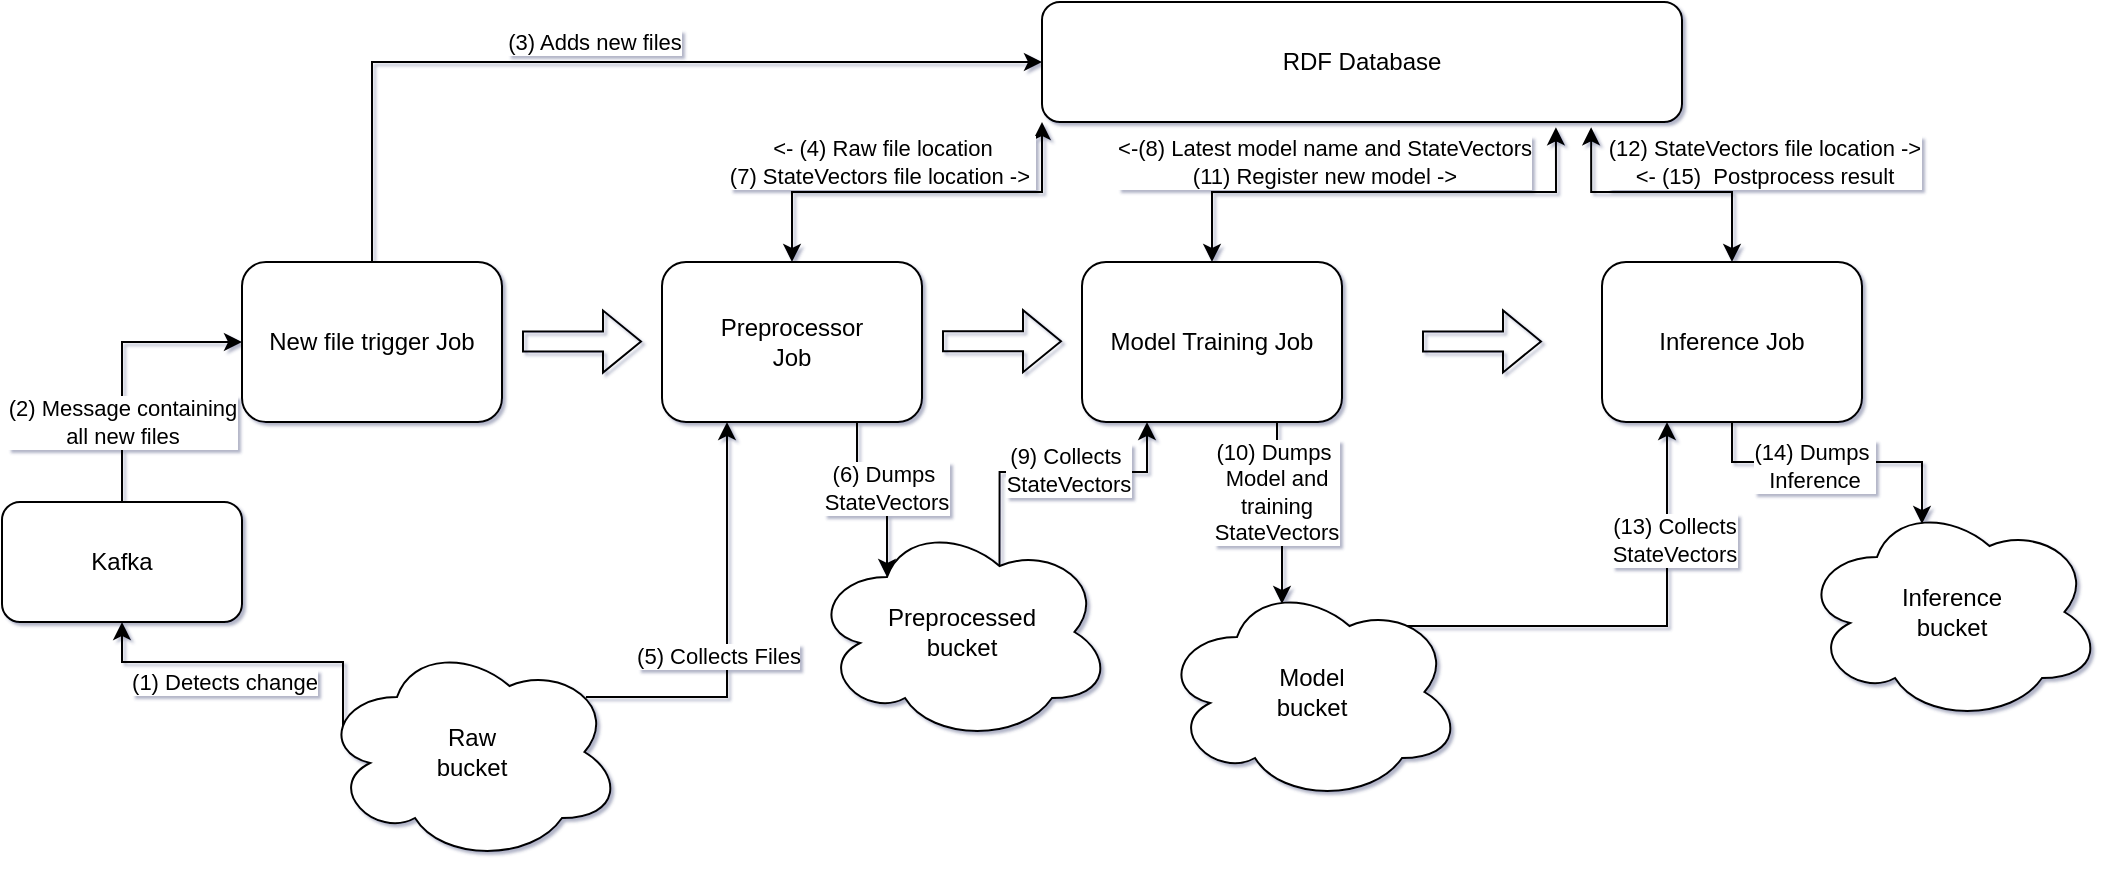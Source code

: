 <mxfile version="22.0.3" type="device">
  <diagram id="C5RBs43oDa-KdzZeNtuy" name="Page-1">
    <mxGraphModel dx="2433" dy="550" grid="1" gridSize="10" guides="1" tooltips="1" connect="1" arrows="1" fold="1" page="1" pageScale="1" pageWidth="827" pageHeight="1169" background="none" math="0" shadow="1">
      <root>
        <mxCell id="WIyWlLk6GJQsqaUBKTNV-0" />
        <mxCell id="WIyWlLk6GJQsqaUBKTNV-1" parent="WIyWlLk6GJQsqaUBKTNV-0" />
        <mxCell id="a-kOTvVB8mhFepZbzQ5s-10" style="edgeStyle=orthogonalEdgeStyle;rounded=0;orthogonalLoop=1;jettySize=auto;html=1;exitX=0.5;exitY=0;exitDx=0;exitDy=0;entryX=0;entryY=0.5;entryDx=0;entryDy=0;" parent="WIyWlLk6GJQsqaUBKTNV-1" source="a-kOTvVB8mhFepZbzQ5s-1" target="a-kOTvVB8mhFepZbzQ5s-9" edge="1">
          <mxGeometry relative="1" as="geometry" />
        </mxCell>
        <mxCell id="4jNg7d_MysZSZpwRhQK7-7" value="(3) Adds new files" style="edgeLabel;html=1;align=center;verticalAlign=middle;resizable=0;points=[];" parent="a-kOTvVB8mhFepZbzQ5s-10" vertex="1" connectable="0">
          <mxGeometry x="-0.091" y="-1" relative="1" as="geometry">
            <mxPoint x="13" y="-11" as="offset" />
          </mxGeometry>
        </mxCell>
        <mxCell id="a-kOTvVB8mhFepZbzQ5s-1" value="New file trigger Job" style="rounded=1;whiteSpace=wrap;html=1;" parent="WIyWlLk6GJQsqaUBKTNV-1" vertex="1">
          <mxGeometry x="-720" y="740" width="130" height="80" as="geometry" />
        </mxCell>
        <mxCell id="a-kOTvVB8mhFepZbzQ5s-3" style="edgeStyle=orthogonalEdgeStyle;rounded=0;orthogonalLoop=1;jettySize=auto;html=1;exitX=0.5;exitY=0;exitDx=0;exitDy=0;entryX=0;entryY=0.5;entryDx=0;entryDy=0;" parent="WIyWlLk6GJQsqaUBKTNV-1" source="a-kOTvVB8mhFepZbzQ5s-2" target="a-kOTvVB8mhFepZbzQ5s-1" edge="1">
          <mxGeometry relative="1" as="geometry" />
        </mxCell>
        <mxCell id="4jNg7d_MysZSZpwRhQK7-12" value="(2)&amp;nbsp;Message containing&lt;br&gt;all new files" style="edgeLabel;html=1;align=center;verticalAlign=middle;resizable=0;points=[];" parent="a-kOTvVB8mhFepZbzQ5s-3" vertex="1" connectable="0">
          <mxGeometry x="-0.003" y="6" relative="1" as="geometry">
            <mxPoint x="6" y="30" as="offset" />
          </mxGeometry>
        </mxCell>
        <mxCell id="a-kOTvVB8mhFepZbzQ5s-15" style="edgeStyle=orthogonalEdgeStyle;rounded=0;orthogonalLoop=1;jettySize=auto;html=1;exitX=0.5;exitY=1;exitDx=0;exitDy=0;entryX=0.07;entryY=0.4;entryDx=0;entryDy=0;entryPerimeter=0;startArrow=classic;startFill=1;endArrow=none;endFill=0;" parent="WIyWlLk6GJQsqaUBKTNV-1" source="a-kOTvVB8mhFepZbzQ5s-2" target="a-kOTvVB8mhFepZbzQ5s-5" edge="1">
          <mxGeometry relative="1" as="geometry">
            <Array as="points">
              <mxPoint x="-780" y="940" />
              <mxPoint x="-670" y="940" />
            </Array>
          </mxGeometry>
        </mxCell>
        <mxCell id="a-kOTvVB8mhFepZbzQ5s-16" value="(1) Detects change" style="edgeLabel;html=1;align=center;verticalAlign=middle;resizable=0;points=[];" parent="a-kOTvVB8mhFepZbzQ5s-15" vertex="1" connectable="0">
          <mxGeometry x="-0.096" relative="1" as="geometry">
            <mxPoint x="-4" y="10" as="offset" />
          </mxGeometry>
        </mxCell>
        <mxCell id="a-kOTvVB8mhFepZbzQ5s-2" value="Kafka" style="rounded=1;whiteSpace=wrap;html=1;" parent="WIyWlLk6GJQsqaUBKTNV-1" vertex="1">
          <mxGeometry x="-840" y="860" width="120" height="60" as="geometry" />
        </mxCell>
        <mxCell id="a-kOTvVB8mhFepZbzQ5s-39" style="edgeStyle=orthogonalEdgeStyle;rounded=0;orthogonalLoop=1;jettySize=auto;html=1;exitX=0.88;exitY=0.25;exitDx=0;exitDy=0;exitPerimeter=0;entryX=0.25;entryY=1;entryDx=0;entryDy=0;" parent="WIyWlLk6GJQsqaUBKTNV-1" source="a-kOTvVB8mhFepZbzQ5s-5" target="a-kOTvVB8mhFepZbzQ5s-37" edge="1">
          <mxGeometry relative="1" as="geometry" />
        </mxCell>
        <mxCell id="4jNg7d_MysZSZpwRhQK7-0" value="(5) Collects Files" style="edgeLabel;html=1;align=center;verticalAlign=middle;resizable=0;points=[];" parent="a-kOTvVB8mhFepZbzQ5s-39" vertex="1" connectable="0">
          <mxGeometry x="-0.261" y="-1" relative="1" as="geometry">
            <mxPoint x="-6" y="-14" as="offset" />
          </mxGeometry>
        </mxCell>
        <mxCell id="a-kOTvVB8mhFepZbzQ5s-5" value="Raw&lt;br&gt;bucket" style="ellipse;shape=cloud;whiteSpace=wrap;html=1;" parent="WIyWlLk6GJQsqaUBKTNV-1" vertex="1">
          <mxGeometry x="-680" y="930" width="150" height="110" as="geometry" />
        </mxCell>
        <mxCell id="a-kOTvVB8mhFepZbzQ5s-9" value="RDF Database" style="rounded=1;whiteSpace=wrap;html=1;" parent="WIyWlLk6GJQsqaUBKTNV-1" vertex="1">
          <mxGeometry x="-320" y="610" width="320" height="60" as="geometry" />
        </mxCell>
        <mxCell id="a-kOTvVB8mhFepZbzQ5s-21" style="edgeStyle=orthogonalEdgeStyle;rounded=0;orthogonalLoop=1;jettySize=auto;html=1;exitX=0.625;exitY=0.2;exitDx=0;exitDy=0;exitPerimeter=0;entryX=0.25;entryY=1;entryDx=0;entryDy=0;" parent="WIyWlLk6GJQsqaUBKTNV-1" source="a-kOTvVB8mhFepZbzQ5s-11" target="a-kOTvVB8mhFepZbzQ5s-18" edge="1">
          <mxGeometry relative="1" as="geometry" />
        </mxCell>
        <mxCell id="4jNg7d_MysZSZpwRhQK7-2" value="(9)&amp;nbsp;Collects&amp;nbsp;&lt;br&gt;StateVectors" style="edgeLabel;html=1;align=center;verticalAlign=middle;resizable=0;points=[];" parent="a-kOTvVB8mhFepZbzQ5s-21" vertex="1" connectable="0">
          <mxGeometry x="0.109" y="1" relative="1" as="geometry">
            <mxPoint as="offset" />
          </mxGeometry>
        </mxCell>
        <mxCell id="a-kOTvVB8mhFepZbzQ5s-11" value="Preprocessed &lt;br&gt;bucket" style="ellipse;shape=cloud;whiteSpace=wrap;html=1;" parent="WIyWlLk6GJQsqaUBKTNV-1" vertex="1">
          <mxGeometry x="-435" y="870" width="150" height="110" as="geometry" />
        </mxCell>
        <mxCell id="a-kOTvVB8mhFepZbzQ5s-19" style="edgeStyle=orthogonalEdgeStyle;rounded=0;orthogonalLoop=1;jettySize=auto;html=1;exitX=0.5;exitY=0;exitDx=0;exitDy=0;startArrow=classic;startFill=1;entryX=0.803;entryY=1.044;entryDx=0;entryDy=0;entryPerimeter=0;" parent="WIyWlLk6GJQsqaUBKTNV-1" source="a-kOTvVB8mhFepZbzQ5s-18" target="a-kOTvVB8mhFepZbzQ5s-9" edge="1">
          <mxGeometry relative="1" as="geometry">
            <mxPoint x="-172" y="675" as="targetPoint" />
          </mxGeometry>
        </mxCell>
        <mxCell id="4jNg7d_MysZSZpwRhQK7-10" value="&amp;lt;-(8) Latest model name and StateVectors&lt;br&gt;(11)&amp;nbsp;Register new model -&amp;gt;" style="edgeLabel;html=1;align=center;verticalAlign=middle;resizable=0;points=[];" parent="a-kOTvVB8mhFepZbzQ5s-19" vertex="1" connectable="0">
          <mxGeometry x="0.1" y="1" relative="1" as="geometry">
            <mxPoint x="-41" y="-14" as="offset" />
          </mxGeometry>
        </mxCell>
        <mxCell id="a-kOTvVB8mhFepZbzQ5s-24" style="edgeStyle=orthogonalEdgeStyle;rounded=0;orthogonalLoop=1;jettySize=auto;html=1;exitX=0.75;exitY=1;exitDx=0;exitDy=0;entryX=0.4;entryY=0.1;entryDx=0;entryDy=0;entryPerimeter=0;" parent="WIyWlLk6GJQsqaUBKTNV-1" source="a-kOTvVB8mhFepZbzQ5s-18" target="a-kOTvVB8mhFepZbzQ5s-22" edge="1">
          <mxGeometry relative="1" as="geometry" />
        </mxCell>
        <mxCell id="4jNg7d_MysZSZpwRhQK7-3" value="(10)&amp;nbsp;Dumps&amp;nbsp;&lt;br&gt;Model and &lt;br&gt;training &lt;br&gt;StateVectors" style="edgeLabel;html=1;align=center;verticalAlign=middle;resizable=0;points=[];" parent="a-kOTvVB8mhFepZbzQ5s-24" vertex="1" connectable="0">
          <mxGeometry x="-0.263" y="-1" relative="1" as="geometry">
            <mxPoint as="offset" />
          </mxGeometry>
        </mxCell>
        <mxCell id="a-kOTvVB8mhFepZbzQ5s-18" value="Model Training Job" style="rounded=1;whiteSpace=wrap;html=1;" parent="WIyWlLk6GJQsqaUBKTNV-1" vertex="1">
          <mxGeometry x="-300" y="740" width="130" height="80" as="geometry" />
        </mxCell>
        <mxCell id="a-kOTvVB8mhFepZbzQ5s-29" style="edgeStyle=orthogonalEdgeStyle;rounded=0;orthogonalLoop=1;jettySize=auto;html=1;exitX=0.625;exitY=0.2;exitDx=0;exitDy=0;exitPerimeter=0;entryX=0.25;entryY=1;entryDx=0;entryDy=0;" parent="WIyWlLk6GJQsqaUBKTNV-1" source="a-kOTvVB8mhFepZbzQ5s-22" target="a-kOTvVB8mhFepZbzQ5s-27" edge="1">
          <mxGeometry relative="1" as="geometry" />
        </mxCell>
        <mxCell id="4jNg7d_MysZSZpwRhQK7-5" value="(13)&amp;nbsp;Collects &lt;br&gt;StateVectors" style="edgeLabel;html=1;align=center;verticalAlign=middle;resizable=0;points=[];" parent="a-kOTvVB8mhFepZbzQ5s-29" vertex="1" connectable="0">
          <mxGeometry x="0.549" y="-3" relative="1" as="geometry">
            <mxPoint as="offset" />
          </mxGeometry>
        </mxCell>
        <mxCell id="a-kOTvVB8mhFepZbzQ5s-22" value="Model &lt;br&gt;bucket" style="ellipse;shape=cloud;whiteSpace=wrap;html=1;" parent="WIyWlLk6GJQsqaUBKTNV-1" vertex="1">
          <mxGeometry x="-260" y="900" width="150" height="110" as="geometry" />
        </mxCell>
        <mxCell id="a-kOTvVB8mhFepZbzQ5s-23" value="Inference&lt;br&gt;bucket" style="ellipse;shape=cloud;whiteSpace=wrap;html=1;" parent="WIyWlLk6GJQsqaUBKTNV-1" vertex="1">
          <mxGeometry x="60" y="860" width="150" height="110" as="geometry" />
        </mxCell>
        <mxCell id="a-kOTvVB8mhFepZbzQ5s-26" value="" style="shape=flexArrow;endArrow=classic;html=1;rounded=0;" parent="WIyWlLk6GJQsqaUBKTNV-1" edge="1">
          <mxGeometry width="50" height="50" relative="1" as="geometry">
            <mxPoint x="-580" y="779.76" as="sourcePoint" />
            <mxPoint x="-520" y="779.76" as="targetPoint" />
          </mxGeometry>
        </mxCell>
        <mxCell id="a-kOTvVB8mhFepZbzQ5s-31" style="edgeStyle=orthogonalEdgeStyle;rounded=0;orthogonalLoop=1;jettySize=auto;html=1;exitX=0.5;exitY=1;exitDx=0;exitDy=0;entryX=0.4;entryY=0.1;entryDx=0;entryDy=0;entryPerimeter=0;" parent="WIyWlLk6GJQsqaUBKTNV-1" source="a-kOTvVB8mhFepZbzQ5s-27" target="a-kOTvVB8mhFepZbzQ5s-23" edge="1">
          <mxGeometry relative="1" as="geometry" />
        </mxCell>
        <mxCell id="4jNg7d_MysZSZpwRhQK7-4" value="(14)&amp;nbsp;Dumps&amp;nbsp;&lt;br&gt;Inference" style="edgeLabel;html=1;align=center;verticalAlign=middle;resizable=0;points=[];" parent="a-kOTvVB8mhFepZbzQ5s-31" vertex="1" connectable="0">
          <mxGeometry x="-0.173" y="-2" relative="1" as="geometry">
            <mxPoint as="offset" />
          </mxGeometry>
        </mxCell>
        <mxCell id="a-kOTvVB8mhFepZbzQ5s-43" style="edgeStyle=orthogonalEdgeStyle;rounded=0;orthogonalLoop=1;jettySize=auto;html=1;exitX=0.5;exitY=0;exitDx=0;exitDy=0;entryX=0.858;entryY=1.044;entryDx=0;entryDy=0;startArrow=classic;startFill=1;entryPerimeter=0;" parent="WIyWlLk6GJQsqaUBKTNV-1" source="a-kOTvVB8mhFepZbzQ5s-27" target="a-kOTvVB8mhFepZbzQ5s-9" edge="1">
          <mxGeometry relative="1" as="geometry" />
        </mxCell>
        <mxCell id="4jNg7d_MysZSZpwRhQK7-11" value="(12)&amp;nbsp;StateVectors&amp;nbsp;file location -&amp;gt;&lt;br&gt;&amp;lt;- (15)&amp;nbsp;&amp;nbsp;Postprocess result" style="edgeLabel;html=1;align=center;verticalAlign=middle;resizable=0;points=[];" parent="a-kOTvVB8mhFepZbzQ5s-43" vertex="1" connectable="0">
          <mxGeometry x="0.112" y="-1" relative="1" as="geometry">
            <mxPoint x="57" y="-14" as="offset" />
          </mxGeometry>
        </mxCell>
        <mxCell id="a-kOTvVB8mhFepZbzQ5s-27" value="Inference Job" style="rounded=1;whiteSpace=wrap;html=1;" parent="WIyWlLk6GJQsqaUBKTNV-1" vertex="1">
          <mxGeometry x="-40" y="740" width="130" height="80" as="geometry" />
        </mxCell>
        <mxCell id="a-kOTvVB8mhFepZbzQ5s-28" value="" style="shape=flexArrow;endArrow=classic;html=1;rounded=0;" parent="WIyWlLk6GJQsqaUBKTNV-1" edge="1">
          <mxGeometry width="50" height="50" relative="1" as="geometry">
            <mxPoint x="-130" y="779.71" as="sourcePoint" />
            <mxPoint x="-70" y="779.71" as="targetPoint" />
          </mxGeometry>
        </mxCell>
        <mxCell id="a-kOTvVB8mhFepZbzQ5s-40" style="edgeStyle=orthogonalEdgeStyle;rounded=0;orthogonalLoop=1;jettySize=auto;html=1;exitX=0.75;exitY=1;exitDx=0;exitDy=0;entryX=0.25;entryY=0.25;entryDx=0;entryDy=0;entryPerimeter=0;" parent="WIyWlLk6GJQsqaUBKTNV-1" source="a-kOTvVB8mhFepZbzQ5s-37" target="a-kOTvVB8mhFepZbzQ5s-11" edge="1">
          <mxGeometry relative="1" as="geometry" />
        </mxCell>
        <mxCell id="4jNg7d_MysZSZpwRhQK7-1" value="(6)&amp;nbsp;Dumps&amp;nbsp;&lt;br&gt;StateVectors" style="edgeLabel;html=1;align=center;verticalAlign=middle;resizable=0;points=[];" parent="a-kOTvVB8mhFepZbzQ5s-40" vertex="1" connectable="0">
          <mxGeometry x="0.038" y="-1" relative="1" as="geometry">
            <mxPoint as="offset" />
          </mxGeometry>
        </mxCell>
        <mxCell id="a-kOTvVB8mhFepZbzQ5s-41" style="edgeStyle=orthogonalEdgeStyle;rounded=0;orthogonalLoop=1;jettySize=auto;html=1;exitX=0.5;exitY=0;exitDx=0;exitDy=0;entryX=0;entryY=1;entryDx=0;entryDy=0;startArrow=classic;startFill=1;" parent="WIyWlLk6GJQsqaUBKTNV-1" source="a-kOTvVB8mhFepZbzQ5s-37" target="a-kOTvVB8mhFepZbzQ5s-9" edge="1">
          <mxGeometry relative="1" as="geometry" />
        </mxCell>
        <mxCell id="4jNg7d_MysZSZpwRhQK7-8" value="&amp;lt;- (4) Raw file location&lt;br&gt;(7)&amp;nbsp;StateVectors&amp;nbsp;file location -&amp;gt;&amp;nbsp;" style="edgeLabel;html=1;align=center;verticalAlign=middle;resizable=0;points=[];" parent="a-kOTvVB8mhFepZbzQ5s-41" vertex="1" connectable="0">
          <mxGeometry x="-0.251" y="-1" relative="1" as="geometry">
            <mxPoint x="7" y="-16" as="offset" />
          </mxGeometry>
        </mxCell>
        <mxCell id="a-kOTvVB8mhFepZbzQ5s-37" value="Preprocessor&lt;br&gt;Job" style="rounded=1;whiteSpace=wrap;html=1;" parent="WIyWlLk6GJQsqaUBKTNV-1" vertex="1">
          <mxGeometry x="-510" y="740" width="130" height="80" as="geometry" />
        </mxCell>
        <mxCell id="a-kOTvVB8mhFepZbzQ5s-42" value="" style="shape=flexArrow;endArrow=classic;html=1;rounded=0;" parent="WIyWlLk6GJQsqaUBKTNV-1" edge="1">
          <mxGeometry width="50" height="50" relative="1" as="geometry">
            <mxPoint x="-370" y="779.58" as="sourcePoint" />
            <mxPoint x="-310" y="779.58" as="targetPoint" />
          </mxGeometry>
        </mxCell>
      </root>
    </mxGraphModel>
  </diagram>
</mxfile>
